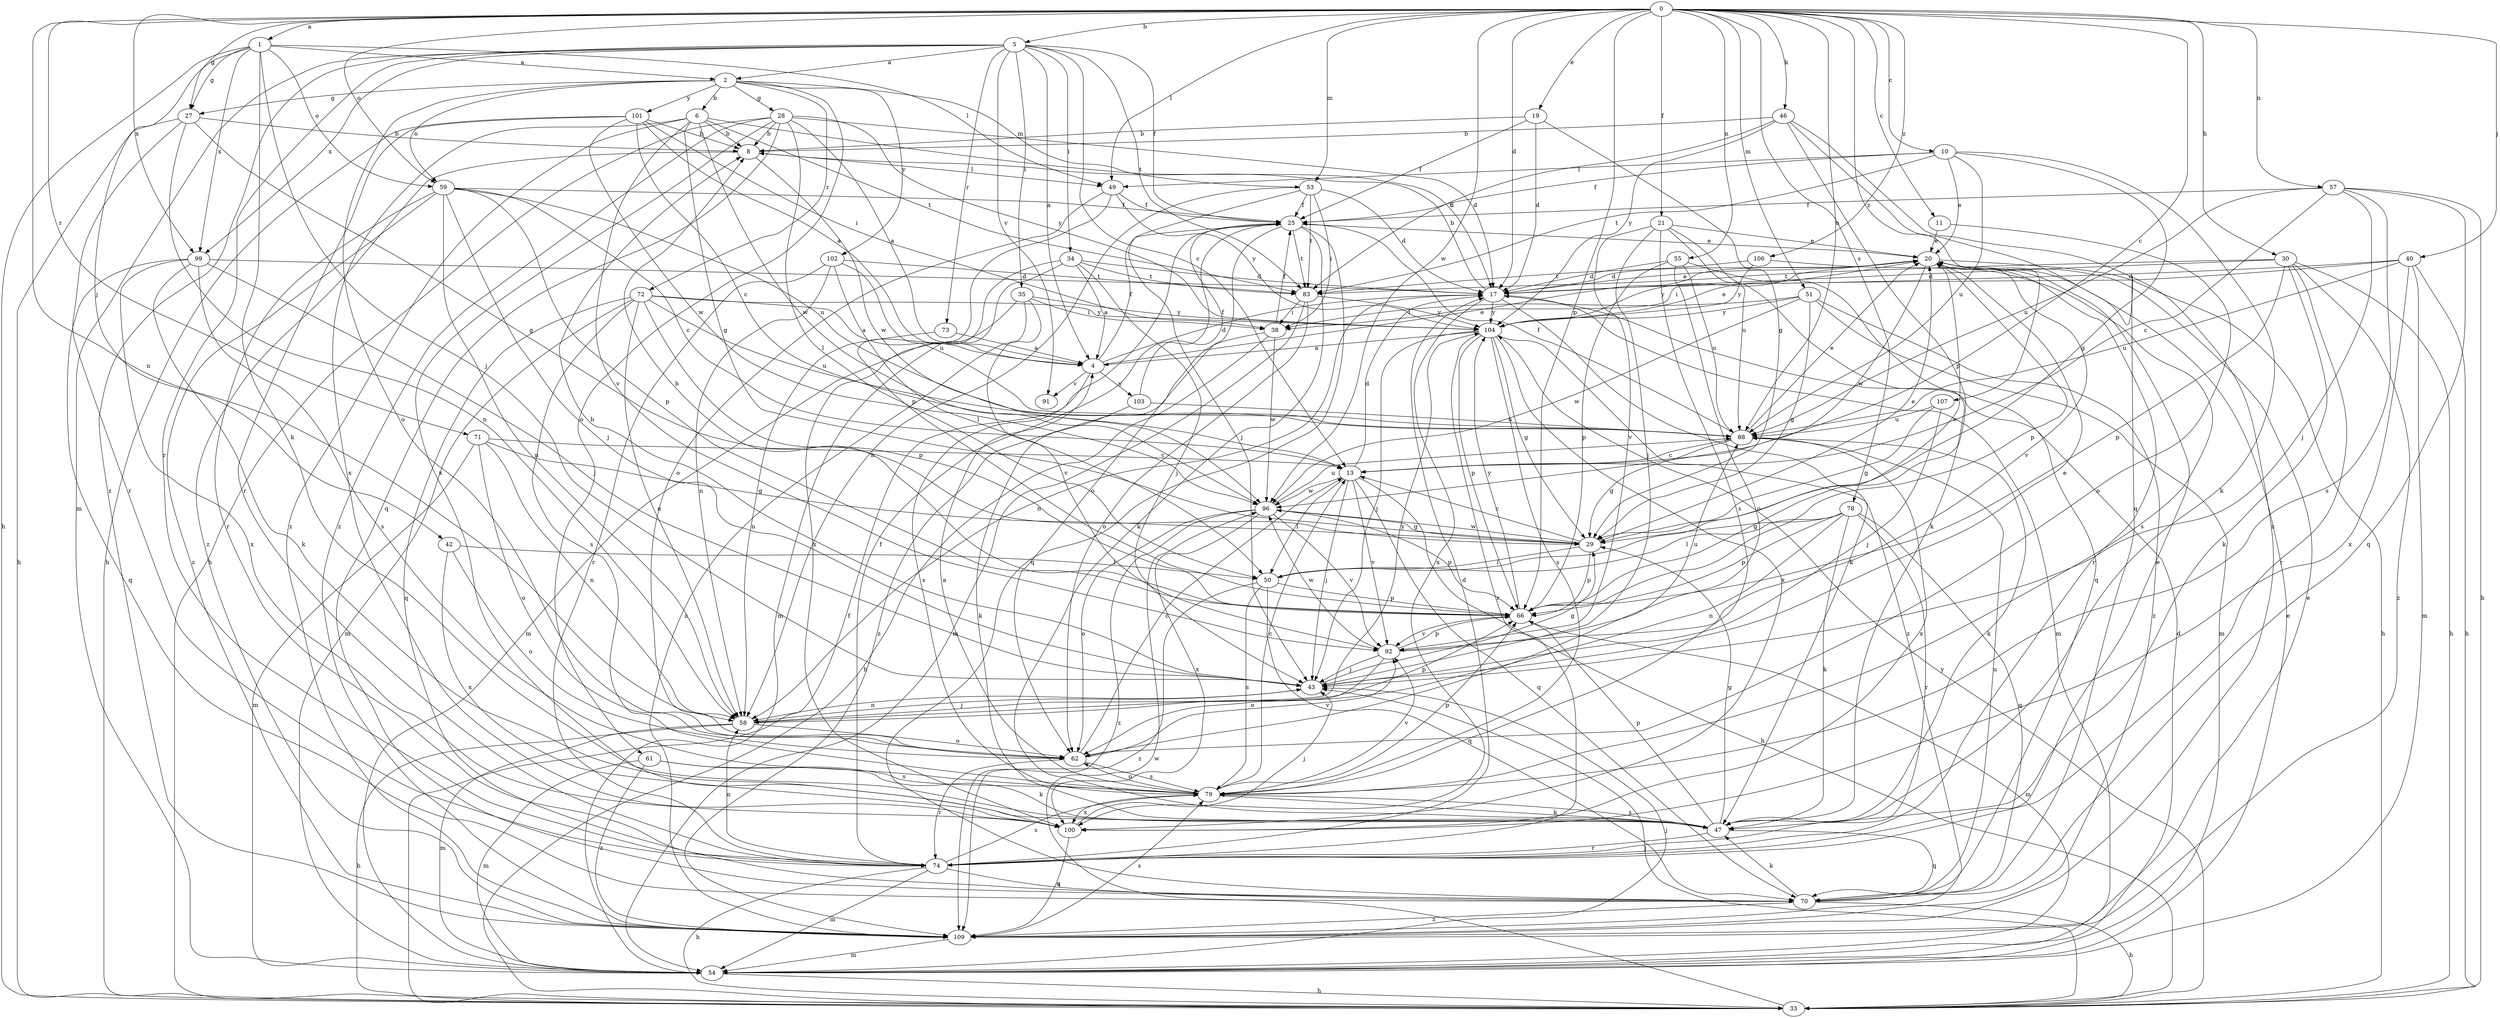 strict digraph  {
0;
1;
2;
4;
5;
6;
8;
10;
11;
13;
17;
19;
20;
21;
25;
27;
28;
29;
30;
33;
34;
35;
38;
40;
42;
43;
46;
47;
49;
50;
51;
53;
54;
55;
57;
58;
59;
61;
62;
66;
70;
71;
72;
73;
74;
78;
79;
83;
88;
91;
92;
96;
99;
100;
101;
102;
103;
104;
106;
107;
109;
0 -> 1  [label=a];
0 -> 5  [label=b];
0 -> 10  [label=c];
0 -> 11  [label=c];
0 -> 13  [label=c];
0 -> 17  [label=d];
0 -> 19  [label=e];
0 -> 21  [label=f];
0 -> 27  [label=g];
0 -> 30  [label=h];
0 -> 40  [label=j];
0 -> 46  [label=k];
0 -> 49  [label=l];
0 -> 51  [label=m];
0 -> 53  [label=m];
0 -> 55  [label=n];
0 -> 57  [label=n];
0 -> 58  [label=n];
0 -> 59  [label=o];
0 -> 66  [label=p];
0 -> 71  [label=r];
0 -> 78  [label=s];
0 -> 88  [label=u];
0 -> 96  [label=w];
0 -> 99  [label=x];
0 -> 106  [label=z];
0 -> 107  [label=z];
1 -> 2  [label=a];
1 -> 27  [label=g];
1 -> 33  [label=h];
1 -> 42  [label=j];
1 -> 43  [label=j];
1 -> 47  [label=k];
1 -> 49  [label=l];
1 -> 59  [label=o];
1 -> 99  [label=x];
2 -> 6  [label=b];
2 -> 27  [label=g];
2 -> 28  [label=g];
2 -> 53  [label=m];
2 -> 59  [label=o];
2 -> 61  [label=o];
2 -> 62  [label=o];
2 -> 72  [label=r];
2 -> 101  [label=y];
2 -> 102  [label=y];
4 -> 17  [label=d];
4 -> 20  [label=e];
4 -> 25  [label=f];
4 -> 79  [label=s];
4 -> 91  [label=v];
4 -> 103  [label=y];
5 -> 2  [label=a];
5 -> 4  [label=a];
5 -> 13  [label=c];
5 -> 25  [label=f];
5 -> 34  [label=i];
5 -> 35  [label=i];
5 -> 54  [label=m];
5 -> 73  [label=r];
5 -> 74  [label=r];
5 -> 83  [label=t];
5 -> 91  [label=v];
5 -> 99  [label=x];
5 -> 109  [label=z];
6 -> 8  [label=b];
6 -> 17  [label=d];
6 -> 29  [label=g];
6 -> 83  [label=t];
6 -> 92  [label=v];
6 -> 96  [label=w];
6 -> 100  [label=x];
6 -> 109  [label=z];
8 -> 49  [label=l];
8 -> 96  [label=w];
8 -> 109  [label=z];
10 -> 20  [label=e];
10 -> 25  [label=f];
10 -> 29  [label=g];
10 -> 47  [label=k];
10 -> 49  [label=l];
10 -> 83  [label=t];
10 -> 88  [label=u];
11 -> 20  [label=e];
11 -> 62  [label=o];
13 -> 17  [label=d];
13 -> 33  [label=h];
13 -> 43  [label=j];
13 -> 50  [label=l];
13 -> 70  [label=q];
13 -> 92  [label=v];
13 -> 96  [label=w];
17 -> 8  [label=b];
17 -> 20  [label=e];
17 -> 47  [label=k];
17 -> 54  [label=m];
17 -> 58  [label=n];
17 -> 100  [label=x];
17 -> 104  [label=y];
19 -> 8  [label=b];
19 -> 17  [label=d];
19 -> 25  [label=f];
19 -> 29  [label=g];
20 -> 17  [label=d];
20 -> 33  [label=h];
20 -> 66  [label=p];
20 -> 74  [label=r];
20 -> 92  [label=v];
20 -> 96  [label=w];
20 -> 104  [label=y];
21 -> 20  [label=e];
21 -> 43  [label=j];
21 -> 47  [label=k];
21 -> 79  [label=s];
21 -> 88  [label=u];
21 -> 92  [label=v];
25 -> 20  [label=e];
25 -> 47  [label=k];
25 -> 62  [label=o];
25 -> 70  [label=q];
25 -> 83  [label=t];
27 -> 8  [label=b];
27 -> 29  [label=g];
27 -> 33  [label=h];
27 -> 58  [label=n];
27 -> 74  [label=r];
28 -> 4  [label=a];
28 -> 8  [label=b];
28 -> 17  [label=d];
28 -> 33  [label=h];
28 -> 50  [label=l];
28 -> 70  [label=q];
28 -> 100  [label=x];
28 -> 104  [label=y];
28 -> 109  [label=z];
29 -> 13  [label=c];
29 -> 20  [label=e];
29 -> 50  [label=l];
29 -> 66  [label=p];
29 -> 96  [label=w];
30 -> 17  [label=d];
30 -> 33  [label=h];
30 -> 47  [label=k];
30 -> 66  [label=p];
30 -> 74  [label=r];
30 -> 83  [label=t];
30 -> 109  [label=z];
33 -> 25  [label=f];
33 -> 43  [label=j];
33 -> 96  [label=w];
33 -> 104  [label=y];
34 -> 4  [label=a];
34 -> 17  [label=d];
34 -> 43  [label=j];
34 -> 54  [label=m];
34 -> 83  [label=t];
34 -> 100  [label=x];
35 -> 38  [label=i];
35 -> 54  [label=m];
35 -> 92  [label=v];
35 -> 104  [label=y];
35 -> 109  [label=z];
38 -> 25  [label=f];
38 -> 33  [label=h];
38 -> 96  [label=w];
38 -> 109  [label=z];
40 -> 17  [label=d];
40 -> 33  [label=h];
40 -> 38  [label=i];
40 -> 54  [label=m];
40 -> 88  [label=u];
40 -> 100  [label=x];
42 -> 50  [label=l];
42 -> 62  [label=o];
42 -> 100  [label=x];
43 -> 8  [label=b];
43 -> 20  [label=e];
43 -> 29  [label=g];
43 -> 58  [label=n];
46 -> 8  [label=b];
46 -> 66  [label=p];
46 -> 70  [label=q];
46 -> 83  [label=t];
46 -> 104  [label=y];
46 -> 109  [label=z];
47 -> 29  [label=g];
47 -> 66  [label=p];
47 -> 70  [label=q];
47 -> 74  [label=r];
47 -> 79  [label=s];
49 -> 25  [label=f];
49 -> 62  [label=o];
49 -> 66  [label=p];
49 -> 104  [label=y];
50 -> 20  [label=e];
50 -> 66  [label=p];
50 -> 70  [label=q];
50 -> 79  [label=s];
50 -> 109  [label=z];
51 -> 29  [label=g];
51 -> 38  [label=i];
51 -> 54  [label=m];
51 -> 96  [label=w];
51 -> 104  [label=y];
51 -> 109  [label=z];
53 -> 17  [label=d];
53 -> 25  [label=f];
53 -> 38  [label=i];
53 -> 43  [label=j];
53 -> 58  [label=n];
53 -> 83  [label=t];
54 -> 17  [label=d];
54 -> 20  [label=e];
54 -> 33  [label=h];
54 -> 43  [label=j];
55 -> 17  [label=d];
55 -> 62  [label=o];
55 -> 66  [label=p];
55 -> 70  [label=q];
55 -> 88  [label=u];
57 -> 13  [label=c];
57 -> 25  [label=f];
57 -> 33  [label=h];
57 -> 43  [label=j];
57 -> 70  [label=q];
57 -> 79  [label=s];
57 -> 88  [label=u];
58 -> 33  [label=h];
58 -> 43  [label=j];
58 -> 54  [label=m];
58 -> 62  [label=o];
58 -> 66  [label=p];
58 -> 104  [label=y];
59 -> 13  [label=c];
59 -> 25  [label=f];
59 -> 43  [label=j];
59 -> 58  [label=n];
59 -> 66  [label=p];
59 -> 74  [label=r];
59 -> 88  [label=u];
59 -> 109  [label=z];
61 -> 47  [label=k];
61 -> 54  [label=m];
61 -> 79  [label=s];
61 -> 109  [label=z];
62 -> 13  [label=c];
62 -> 74  [label=r];
62 -> 79  [label=s];
62 -> 92  [label=v];
66 -> 8  [label=b];
66 -> 54  [label=m];
66 -> 92  [label=v];
66 -> 104  [label=y];
70 -> 33  [label=h];
70 -> 47  [label=k];
70 -> 88  [label=u];
70 -> 109  [label=z];
71 -> 13  [label=c];
71 -> 29  [label=g];
71 -> 54  [label=m];
71 -> 58  [label=n];
71 -> 62  [label=o];
72 -> 4  [label=a];
72 -> 54  [label=m];
72 -> 58  [label=n];
72 -> 66  [label=p];
72 -> 70  [label=q];
72 -> 79  [label=s];
72 -> 88  [label=u];
72 -> 104  [label=y];
73 -> 4  [label=a];
73 -> 58  [label=n];
74 -> 17  [label=d];
74 -> 20  [label=e];
74 -> 25  [label=f];
74 -> 33  [label=h];
74 -> 54  [label=m];
74 -> 58  [label=n];
74 -> 70  [label=q];
74 -> 79  [label=s];
78 -> 29  [label=g];
78 -> 47  [label=k];
78 -> 50  [label=l];
78 -> 58  [label=n];
78 -> 66  [label=p];
78 -> 70  [label=q];
78 -> 74  [label=r];
79 -> 4  [label=a];
79 -> 13  [label=c];
79 -> 47  [label=k];
79 -> 62  [label=o];
79 -> 66  [label=p];
79 -> 92  [label=v];
79 -> 100  [label=x];
83 -> 38  [label=i];
83 -> 54  [label=m];
83 -> 62  [label=o];
83 -> 104  [label=y];
88 -> 13  [label=c];
88 -> 20  [label=e];
88 -> 25  [label=f];
88 -> 29  [label=g];
88 -> 47  [label=k];
88 -> 100  [label=x];
92 -> 43  [label=j];
92 -> 62  [label=o];
92 -> 66  [label=p];
92 -> 88  [label=u];
92 -> 96  [label=w];
96 -> 29  [label=g];
96 -> 62  [label=o];
96 -> 66  [label=p];
96 -> 88  [label=u];
96 -> 92  [label=v];
96 -> 100  [label=x];
96 -> 109  [label=z];
99 -> 17  [label=d];
99 -> 43  [label=j];
99 -> 47  [label=k];
99 -> 70  [label=q];
99 -> 79  [label=s];
99 -> 100  [label=x];
100 -> 43  [label=j];
100 -> 109  [label=z];
101 -> 4  [label=a];
101 -> 8  [label=b];
101 -> 13  [label=c];
101 -> 33  [label=h];
101 -> 38  [label=i];
101 -> 74  [label=r];
101 -> 96  [label=w];
102 -> 50  [label=l];
102 -> 58  [label=n];
102 -> 74  [label=r];
102 -> 83  [label=t];
102 -> 88  [label=u];
103 -> 25  [label=f];
103 -> 47  [label=k];
103 -> 88  [label=u];
104 -> 4  [label=a];
104 -> 20  [label=e];
104 -> 29  [label=g];
104 -> 43  [label=j];
104 -> 66  [label=p];
104 -> 74  [label=r];
104 -> 79  [label=s];
104 -> 100  [label=x];
104 -> 109  [label=z];
106 -> 79  [label=s];
106 -> 83  [label=t];
106 -> 104  [label=y];
107 -> 29  [label=g];
107 -> 43  [label=j];
107 -> 88  [label=u];
109 -> 20  [label=e];
109 -> 54  [label=m];
109 -> 79  [label=s];
}
